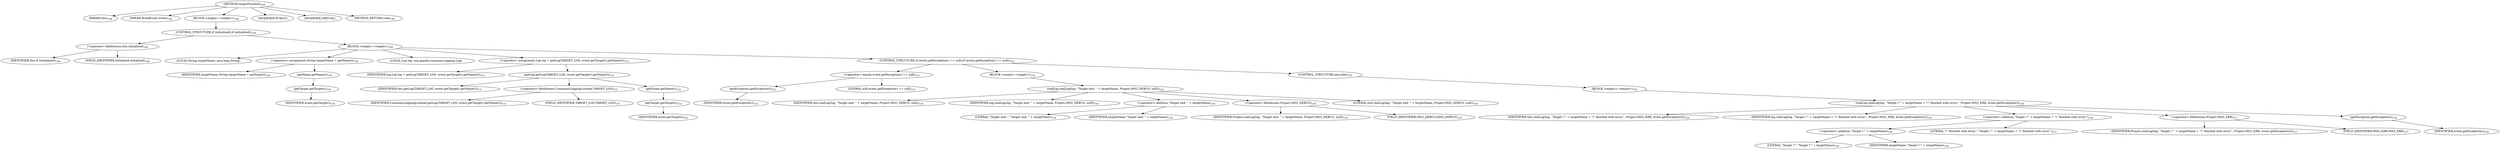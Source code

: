 digraph "targetFinished" {  
"287" [label = <(METHOD,targetFinished)<SUB>148</SUB>> ]
"14" [label = <(PARAM,this)<SUB>148</SUB>> ]
"288" [label = <(PARAM,BuildEvent event)<SUB>148</SUB>> ]
"289" [label = <(BLOCK,&lt;empty&gt;,&lt;empty&gt;)<SUB>148</SUB>> ]
"290" [label = <(CONTROL_STRUCTURE,if (initialized),if (initialized))<SUB>149</SUB>> ]
"291" [label = <(&lt;operator&gt;.fieldAccess,this.initialized)<SUB>149</SUB>> ]
"292" [label = <(IDENTIFIER,this,if (initialized))<SUB>149</SUB>> ]
"293" [label = <(FIELD_IDENTIFIER,initialized,initialized)<SUB>149</SUB>> ]
"294" [label = <(BLOCK,&lt;empty&gt;,&lt;empty&gt;)<SUB>149</SUB>> ]
"295" [label = <(LOCAL,String targetName: java.lang.String)> ]
"296" [label = <(&lt;operator&gt;.assignment,String targetName = getName())<SUB>150</SUB>> ]
"297" [label = <(IDENTIFIER,targetName,String targetName = getName())<SUB>150</SUB>> ]
"298" [label = <(getName,getName())<SUB>150</SUB>> ]
"299" [label = <(getTarget,getTarget())<SUB>150</SUB>> ]
"300" [label = <(IDENTIFIER,event,getTarget())<SUB>150</SUB>> ]
"301" [label = <(LOCAL,Log log: org.apache.commons.logging.Log)> ]
"302" [label = <(&lt;operator&gt;.assignment,Log log = getLog(TARGET_LOG, event.getTarget().getName()))<SUB>151</SUB>> ]
"303" [label = <(IDENTIFIER,log,Log log = getLog(TARGET_LOG, event.getTarget().getName()))<SUB>151</SUB>> ]
"304" [label = <(getLog,getLog(TARGET_LOG, event.getTarget().getName()))<SUB>151</SUB>> ]
"13" [label = <(IDENTIFIER,this,getLog(TARGET_LOG, event.getTarget().getName()))<SUB>151</SUB>> ]
"305" [label = <(&lt;operator&gt;.fieldAccess,CommonsLoggingListener.TARGET_LOG)<SUB>151</SUB>> ]
"306" [label = <(IDENTIFIER,CommonsLoggingListener,getLog(TARGET_LOG, event.getTarget().getName()))<SUB>151</SUB>> ]
"307" [label = <(FIELD_IDENTIFIER,TARGET_LOG,TARGET_LOG)<SUB>151</SUB>> ]
"308" [label = <(getName,getName())<SUB>152</SUB>> ]
"309" [label = <(getTarget,getTarget())<SUB>152</SUB>> ]
"310" [label = <(IDENTIFIER,event,getTarget())<SUB>152</SUB>> ]
"311" [label = <(CONTROL_STRUCTURE,if (event.getException() == null),if (event.getException() == null))<SUB>153</SUB>> ]
"312" [label = <(&lt;operator&gt;.equals,event.getException() == null)<SUB>153</SUB>> ]
"313" [label = <(getException,getException())<SUB>153</SUB>> ]
"314" [label = <(IDENTIFIER,event,getException())<SUB>153</SUB>> ]
"315" [label = <(LITERAL,null,event.getException() == null)<SUB>153</SUB>> ]
"316" [label = <(BLOCK,&lt;empty&gt;,&lt;empty&gt;)<SUB>153</SUB>> ]
"317" [label = <(realLog,realLog(log, &quot;Target end: &quot; + targetName, Project.MSG_DEBUG, null))<SUB>154</SUB>> ]
"15" [label = <(IDENTIFIER,this,realLog(log, &quot;Target end: &quot; + targetName, Project.MSG_DEBUG, null))<SUB>154</SUB>> ]
"318" [label = <(IDENTIFIER,log,realLog(log, &quot;Target end: &quot; + targetName, Project.MSG_DEBUG, null))<SUB>154</SUB>> ]
"319" [label = <(&lt;operator&gt;.addition,&quot;Target end: &quot; + targetName)<SUB>154</SUB>> ]
"320" [label = <(LITERAL,&quot;Target end: &quot;,&quot;Target end: &quot; + targetName)<SUB>154</SUB>> ]
"321" [label = <(IDENTIFIER,targetName,&quot;Target end: &quot; + targetName)<SUB>154</SUB>> ]
"322" [label = <(&lt;operator&gt;.fieldAccess,Project.MSG_DEBUG)<SUB>154</SUB>> ]
"323" [label = <(IDENTIFIER,Project,realLog(log, &quot;Target end: &quot; + targetName, Project.MSG_DEBUG, null))<SUB>154</SUB>> ]
"324" [label = <(FIELD_IDENTIFIER,MSG_DEBUG,MSG_DEBUG)<SUB>154</SUB>> ]
"325" [label = <(LITERAL,null,realLog(log, &quot;Target end: &quot; + targetName, Project.MSG_DEBUG, null))<SUB>154</SUB>> ]
"326" [label = <(CONTROL_STRUCTURE,else,else)<SUB>155</SUB>> ]
"327" [label = <(BLOCK,&lt;empty&gt;,&lt;empty&gt;)<SUB>155</SUB>> ]
"328" [label = <(realLog,realLog(log, &quot;Target \&quot;&quot; + targetName + &quot;\&quot; finished with error.&quot;, Project.MSG_ERR, event.getException()))<SUB>156</SUB>> ]
"16" [label = <(IDENTIFIER,this,realLog(log, &quot;Target \&quot;&quot; + targetName + &quot;\&quot; finished with error.&quot;, Project.MSG_ERR, event.getException()))<SUB>156</SUB>> ]
"329" [label = <(IDENTIFIER,log,realLog(log, &quot;Target \&quot;&quot; + targetName + &quot;\&quot; finished with error.&quot;, Project.MSG_ERR, event.getException()))<SUB>156</SUB>> ]
"330" [label = <(&lt;operator&gt;.addition,&quot;Target \&quot;&quot; + targetName + &quot;\&quot; finished with error.&quot;)<SUB>156</SUB>> ]
"331" [label = <(&lt;operator&gt;.addition,&quot;Target \&quot;&quot; + targetName)<SUB>156</SUB>> ]
"332" [label = <(LITERAL,&quot;Target \&quot;&quot;,&quot;Target \&quot;&quot; + targetName)<SUB>156</SUB>> ]
"333" [label = <(IDENTIFIER,targetName,&quot;Target \&quot;&quot; + targetName)<SUB>156</SUB>> ]
"334" [label = <(LITERAL,&quot;\&quot; finished with error.&quot;,&quot;Target \&quot;&quot; + targetName + &quot;\&quot; finished with error.&quot;)<SUB>157</SUB>> ]
"335" [label = <(&lt;operator&gt;.fieldAccess,Project.MSG_ERR)<SUB>157</SUB>> ]
"336" [label = <(IDENTIFIER,Project,realLog(log, &quot;Target \&quot;&quot; + targetName + &quot;\&quot; finished with error.&quot;, Project.MSG_ERR, event.getException()))<SUB>157</SUB>> ]
"337" [label = <(FIELD_IDENTIFIER,MSG_ERR,MSG_ERR)<SUB>157</SUB>> ]
"338" [label = <(getException,getException())<SUB>158</SUB>> ]
"339" [label = <(IDENTIFIER,event,getException())<SUB>158</SUB>> ]
"340" [label = <(MODIFIER,PUBLIC)> ]
"341" [label = <(MODIFIER,VIRTUAL)> ]
"342" [label = <(METHOD_RETURN,void)<SUB>148</SUB>> ]
  "287" -> "14" 
  "287" -> "288" 
  "287" -> "289" 
  "287" -> "340" 
  "287" -> "341" 
  "287" -> "342" 
  "289" -> "290" 
  "290" -> "291" 
  "290" -> "294" 
  "291" -> "292" 
  "291" -> "293" 
  "294" -> "295" 
  "294" -> "296" 
  "294" -> "301" 
  "294" -> "302" 
  "294" -> "311" 
  "296" -> "297" 
  "296" -> "298" 
  "298" -> "299" 
  "299" -> "300" 
  "302" -> "303" 
  "302" -> "304" 
  "304" -> "13" 
  "304" -> "305" 
  "304" -> "308" 
  "305" -> "306" 
  "305" -> "307" 
  "308" -> "309" 
  "309" -> "310" 
  "311" -> "312" 
  "311" -> "316" 
  "311" -> "326" 
  "312" -> "313" 
  "312" -> "315" 
  "313" -> "314" 
  "316" -> "317" 
  "317" -> "15" 
  "317" -> "318" 
  "317" -> "319" 
  "317" -> "322" 
  "317" -> "325" 
  "319" -> "320" 
  "319" -> "321" 
  "322" -> "323" 
  "322" -> "324" 
  "326" -> "327" 
  "327" -> "328" 
  "328" -> "16" 
  "328" -> "329" 
  "328" -> "330" 
  "328" -> "335" 
  "328" -> "338" 
  "330" -> "331" 
  "330" -> "334" 
  "331" -> "332" 
  "331" -> "333" 
  "335" -> "336" 
  "335" -> "337" 
  "338" -> "339" 
}
